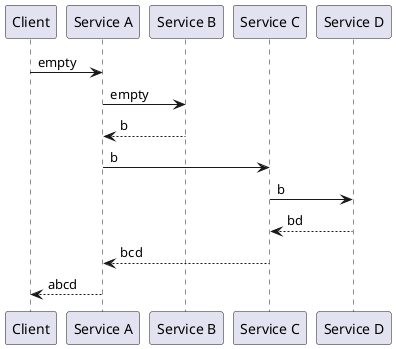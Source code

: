@startuml
participant "Client"    as client
participant "Service A" as A
participant "Service B" as B
participant "Service C" as C
participant "Service D" as D
client -> A : empty 
A      -> B : empty
B      --> A : b
A      -> C : b
C      -> D : b
D      --> C : bd
C      --> A : bcd
A      --> client : abcd
@enduml